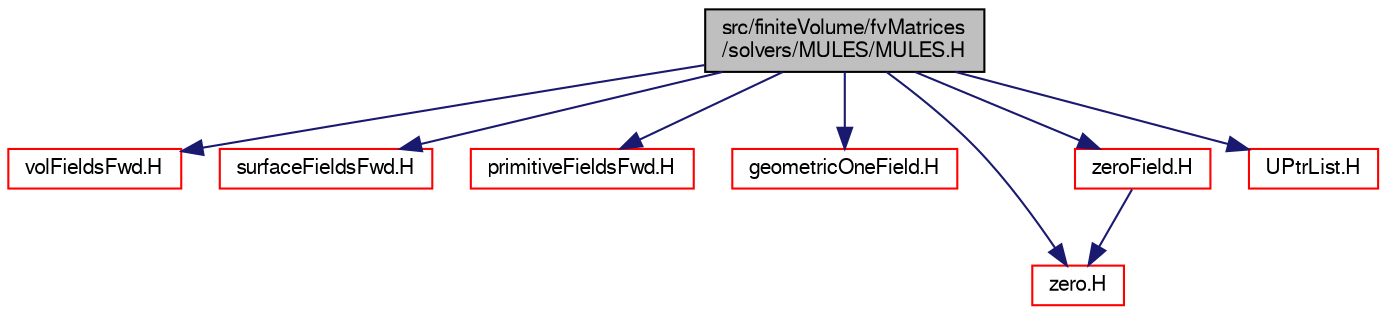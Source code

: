 digraph "src/finiteVolume/fvMatrices/solvers/MULES/MULES.H"
{
  bgcolor="transparent";
  edge [fontname="FreeSans",fontsize="10",labelfontname="FreeSans",labelfontsize="10"];
  node [fontname="FreeSans",fontsize="10",shape=record];
  Node0 [label="src/finiteVolume/fvMatrices\l/solvers/MULES/MULES.H",height=0.2,width=0.4,color="black", fillcolor="grey75", style="filled", fontcolor="black"];
  Node0 -> Node1 [color="midnightblue",fontsize="10",style="solid",fontname="FreeSans"];
  Node1 [label="volFieldsFwd.H",height=0.2,width=0.4,color="red",URL="$a02753.html"];
  Node0 -> Node59 [color="midnightblue",fontsize="10",style="solid",fontname="FreeSans"];
  Node59 [label="surfaceFieldsFwd.H",height=0.2,width=0.4,color="red",URL="$a02738.html"];
  Node0 -> Node60 [color="midnightblue",fontsize="10",style="solid",fontname="FreeSans"];
  Node60 [label="primitiveFieldsFwd.H",height=0.2,width=0.4,color="red",URL="$a09638.html",tooltip="Forward declarations of the specialisations of Field<T> for scalar, vector and tensor. "];
  Node0 -> Node61 [color="midnightblue",fontsize="10",style="solid",fontname="FreeSans"];
  Node61 [label="geometricOneField.H",height=0.2,width=0.4,color="red",URL="$a09842.html"];
  Node0 -> Node123 [color="midnightblue",fontsize="10",style="solid",fontname="FreeSans"];
  Node123 [label="zero.H",height=0.2,width=0.4,color="red",URL="$a12872.html"];
  Node0 -> Node125 [color="midnightblue",fontsize="10",style="solid",fontname="FreeSans"];
  Node125 [label="zeroField.H",height=0.2,width=0.4,color="red",URL="$a09797.html"];
  Node125 -> Node123 [color="midnightblue",fontsize="10",style="solid",fontname="FreeSans"];
  Node0 -> Node127 [color="midnightblue",fontsize="10",style="solid",fontname="FreeSans"];
  Node127 [label="UPtrList.H",height=0.2,width=0.4,color="red",URL="$a08771.html"];
}
